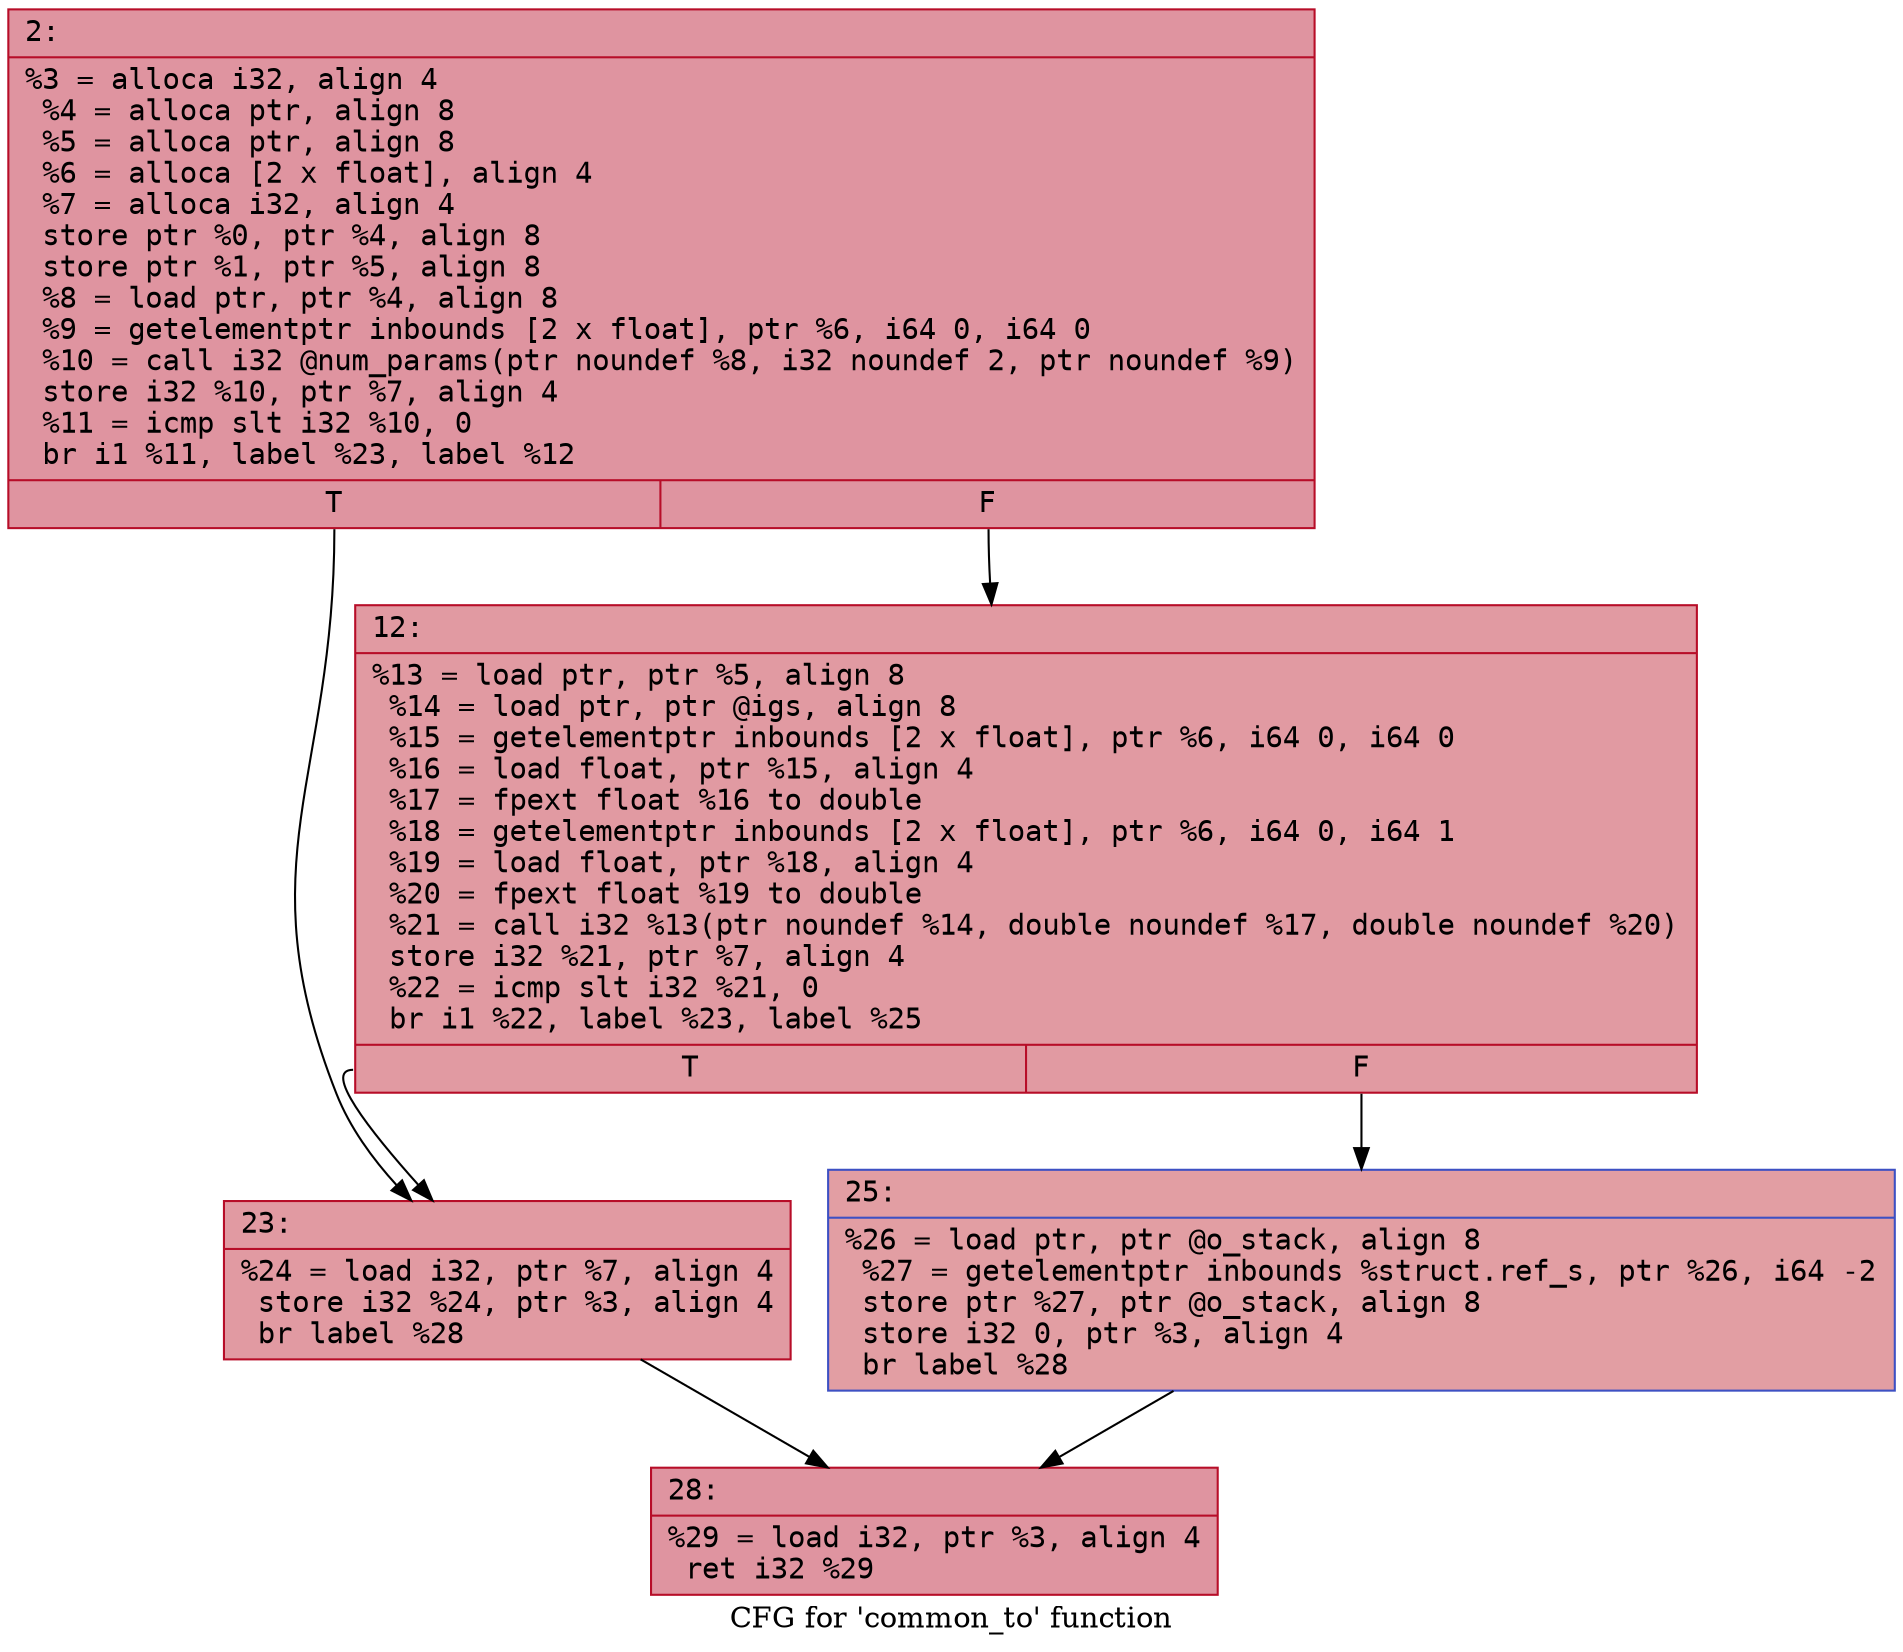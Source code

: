 digraph "CFG for 'common_to' function" {
	label="CFG for 'common_to' function";

	Node0x600000a0e030 [shape=record,color="#b70d28ff", style=filled, fillcolor="#b70d2870" fontname="Courier",label="{2:\l|  %3 = alloca i32, align 4\l  %4 = alloca ptr, align 8\l  %5 = alloca ptr, align 8\l  %6 = alloca [2 x float], align 4\l  %7 = alloca i32, align 4\l  store ptr %0, ptr %4, align 8\l  store ptr %1, ptr %5, align 8\l  %8 = load ptr, ptr %4, align 8\l  %9 = getelementptr inbounds [2 x float], ptr %6, i64 0, i64 0\l  %10 = call i32 @num_params(ptr noundef %8, i32 noundef 2, ptr noundef %9)\l  store i32 %10, ptr %7, align 4\l  %11 = icmp slt i32 %10, 0\l  br i1 %11, label %23, label %12\l|{<s0>T|<s1>F}}"];
	Node0x600000a0e030:s0 -> Node0x600000a0e0d0[tooltip="2 -> 23\nProbability 37.50%" ];
	Node0x600000a0e030:s1 -> Node0x600000a0e080[tooltip="2 -> 12\nProbability 62.50%" ];
	Node0x600000a0e080 [shape=record,color="#b70d28ff", style=filled, fillcolor="#bb1b2c70" fontname="Courier",label="{12:\l|  %13 = load ptr, ptr %5, align 8\l  %14 = load ptr, ptr @igs, align 8\l  %15 = getelementptr inbounds [2 x float], ptr %6, i64 0, i64 0\l  %16 = load float, ptr %15, align 4\l  %17 = fpext float %16 to double\l  %18 = getelementptr inbounds [2 x float], ptr %6, i64 0, i64 1\l  %19 = load float, ptr %18, align 4\l  %20 = fpext float %19 to double\l  %21 = call i32 %13(ptr noundef %14, double noundef %17, double noundef %20)\l  store i32 %21, ptr %7, align 4\l  %22 = icmp slt i32 %21, 0\l  br i1 %22, label %23, label %25\l|{<s0>T|<s1>F}}"];
	Node0x600000a0e080:s0 -> Node0x600000a0e0d0[tooltip="12 -> 23\nProbability 37.50%" ];
	Node0x600000a0e080:s1 -> Node0x600000a0e120[tooltip="12 -> 25\nProbability 62.50%" ];
	Node0x600000a0e0d0 [shape=record,color="#b70d28ff", style=filled, fillcolor="#bb1b2c70" fontname="Courier",label="{23:\l|  %24 = load i32, ptr %7, align 4\l  store i32 %24, ptr %3, align 4\l  br label %28\l}"];
	Node0x600000a0e0d0 -> Node0x600000a0e170[tooltip="23 -> 28\nProbability 100.00%" ];
	Node0x600000a0e120 [shape=record,color="#3d50c3ff", style=filled, fillcolor="#be242e70" fontname="Courier",label="{25:\l|  %26 = load ptr, ptr @o_stack, align 8\l  %27 = getelementptr inbounds %struct.ref_s, ptr %26, i64 -2\l  store ptr %27, ptr @o_stack, align 8\l  store i32 0, ptr %3, align 4\l  br label %28\l}"];
	Node0x600000a0e120 -> Node0x600000a0e170[tooltip="25 -> 28\nProbability 100.00%" ];
	Node0x600000a0e170 [shape=record,color="#b70d28ff", style=filled, fillcolor="#b70d2870" fontname="Courier",label="{28:\l|  %29 = load i32, ptr %3, align 4\l  ret i32 %29\l}"];
}
